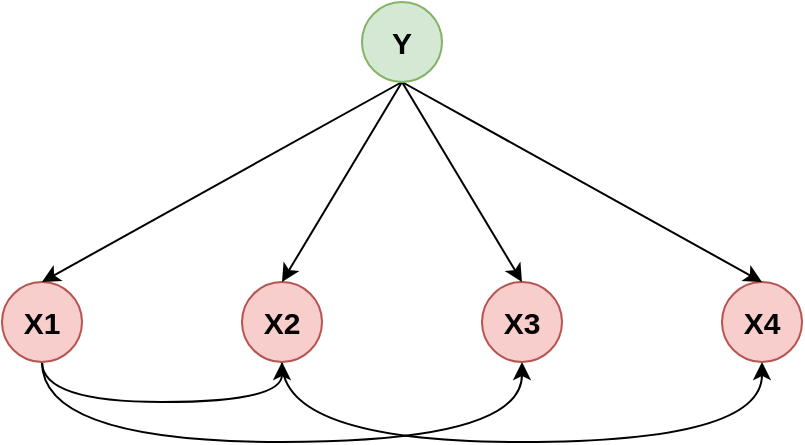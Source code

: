 <mxfile version="12.9.14" type="device"><diagram id="iNhhkC84KF8oIv-khq14" name="Page-1"><mxGraphModel dx="1422" dy="763" grid="1" gridSize="10" guides="1" tooltips="1" connect="1" arrows="1" fold="1" page="1" pageScale="1" pageWidth="827" pageHeight="1169" math="0" shadow="0"><root><mxCell id="0"/><mxCell id="1" parent="0"/><mxCell id="3APgRL1ghpyCluQDjP5t-29" style="edgeStyle=orthogonalEdgeStyle;rounded=0;orthogonalLoop=1;jettySize=auto;html=1;exitX=0.5;exitY=1;exitDx=0;exitDy=0;entryX=0.5;entryY=1;entryDx=0;entryDy=0;curved=1;" edge="1" parent="1" source="5O8TvY5DRP9L5428elmU-3" target="5O8TvY5DRP9L5428elmU-15"><mxGeometry relative="1" as="geometry"/></mxCell><mxCell id="3APgRL1ghpyCluQDjP5t-30" style="edgeStyle=orthogonalEdgeStyle;curved=1;rounded=0;orthogonalLoop=1;jettySize=auto;html=1;exitX=0.5;exitY=1;exitDx=0;exitDy=0;entryX=0.5;entryY=1;entryDx=0;entryDy=0;" edge="1" parent="1" source="5O8TvY5DRP9L5428elmU-3" target="5O8TvY5DRP9L5428elmU-16"><mxGeometry relative="1" as="geometry"><Array as="points"><mxPoint x="80" y="260"/><mxPoint x="320" y="260"/></Array></mxGeometry></mxCell><mxCell id="5O8TvY5DRP9L5428elmU-3" value="&lt;span style=&quot;font-size: 15px&quot;&gt;&lt;b&gt;X1&lt;/b&gt;&lt;/span&gt;" style="ellipse;whiteSpace=wrap;html=1;aspect=fixed;fillColor=#f8cecc;strokeColor=#b85450;" parent="1" vertex="1"><mxGeometry x="60" y="180" width="40" height="40" as="geometry"/></mxCell><mxCell id="3APgRL1ghpyCluQDjP5t-33" style="edgeStyle=orthogonalEdgeStyle;curved=1;rounded=0;orthogonalLoop=1;jettySize=auto;html=1;exitX=0.5;exitY=1;exitDx=0;exitDy=0;entryX=0.5;entryY=1;entryDx=0;entryDy=0;" edge="1" parent="1" source="5O8TvY5DRP9L5428elmU-15" target="5O8TvY5DRP9L5428elmU-17"><mxGeometry relative="1" as="geometry"><Array as="points"><mxPoint x="200" y="260"/><mxPoint x="440" y="260"/></Array></mxGeometry></mxCell><mxCell id="5O8TvY5DRP9L5428elmU-15" value="&lt;span style=&quot;font-size: 15px&quot;&gt;&lt;b&gt;X2&lt;/b&gt;&lt;/span&gt;" style="ellipse;whiteSpace=wrap;html=1;aspect=fixed;fillColor=#f8cecc;strokeColor=#b85450;" parent="1" vertex="1"><mxGeometry x="180" y="180" width="40" height="40" as="geometry"/></mxCell><mxCell id="5O8TvY5DRP9L5428elmU-16" value="&lt;span style=&quot;font-size: 15px&quot;&gt;&lt;b&gt;X3&lt;/b&gt;&lt;/span&gt;" style="ellipse;whiteSpace=wrap;html=1;aspect=fixed;fillColor=#f8cecc;strokeColor=#b85450;" parent="1" vertex="1"><mxGeometry x="300" y="180" width="40" height="40" as="geometry"/></mxCell><mxCell id="5O8TvY5DRP9L5428elmU-17" value="&lt;span style=&quot;font-size: 15px&quot;&gt;&lt;b&gt;X4&lt;/b&gt;&lt;/span&gt;" style="ellipse;whiteSpace=wrap;html=1;aspect=fixed;fillColor=#f8cecc;strokeColor=#b85450;" parent="1" vertex="1"><mxGeometry x="420" y="180" width="40" height="40" as="geometry"/></mxCell><mxCell id="3APgRL1ghpyCluQDjP5t-25" style="edgeStyle=none;rounded=0;orthogonalLoop=1;jettySize=auto;html=1;exitX=0.5;exitY=1;exitDx=0;exitDy=0;entryX=0.5;entryY=0;entryDx=0;entryDy=0;" edge="1" parent="1" source="3APgRL1ghpyCluQDjP5t-24" target="5O8TvY5DRP9L5428elmU-3"><mxGeometry relative="1" as="geometry"/></mxCell><mxCell id="3APgRL1ghpyCluQDjP5t-26" style="edgeStyle=none;rounded=0;orthogonalLoop=1;jettySize=auto;html=1;exitX=0.5;exitY=1;exitDx=0;exitDy=0;entryX=0.5;entryY=0;entryDx=0;entryDy=0;" edge="1" parent="1" source="3APgRL1ghpyCluQDjP5t-24" target="5O8TvY5DRP9L5428elmU-15"><mxGeometry relative="1" as="geometry"/></mxCell><mxCell id="3APgRL1ghpyCluQDjP5t-27" style="edgeStyle=none;rounded=0;orthogonalLoop=1;jettySize=auto;html=1;exitX=0.5;exitY=1;exitDx=0;exitDy=0;entryX=0.5;entryY=0;entryDx=0;entryDy=0;" edge="1" parent="1" source="3APgRL1ghpyCluQDjP5t-24" target="5O8TvY5DRP9L5428elmU-16"><mxGeometry relative="1" as="geometry"/></mxCell><mxCell id="3APgRL1ghpyCluQDjP5t-28" style="edgeStyle=none;rounded=0;orthogonalLoop=1;jettySize=auto;html=1;exitX=0.5;exitY=1;exitDx=0;exitDy=0;entryX=0.5;entryY=0;entryDx=0;entryDy=0;" edge="1" parent="1" source="3APgRL1ghpyCluQDjP5t-24" target="5O8TvY5DRP9L5428elmU-17"><mxGeometry relative="1" as="geometry"/></mxCell><mxCell id="3APgRL1ghpyCluQDjP5t-24" value="&lt;span style=&quot;font-size: 15px&quot;&gt;&lt;b&gt;Y&lt;/b&gt;&lt;/span&gt;" style="ellipse;whiteSpace=wrap;html=1;aspect=fixed;fillColor=#d5e8d4;strokeColor=#82b366;" vertex="1" parent="1"><mxGeometry x="240" y="40" width="40" height="40" as="geometry"/></mxCell></root></mxGraphModel></diagram></mxfile>
